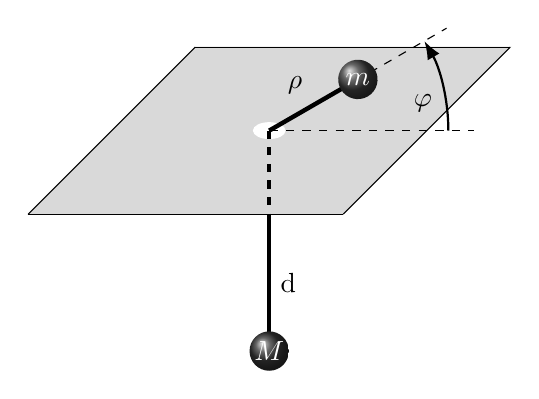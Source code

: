 \begin{tikzpicture}
    % Perspective transformation
    \def\angleX{45} % Angle for the X-axis
    \def\extentBack{3}  % Angle for the Y-axis
    
    % Coordinates of the table's corners
    \coordinate (A) at (0, 0);
    \coordinate (B) at ($(A)+(4,0)$); 
    \coordinate (C) at ($(B)+(\angleX:\extentBack)$);
    \coordinate (D) at ($(A)+(\angleX:\extentBack)$);

    % Draw the table in perspective
    \filldraw[gray!30] (A) -- (B) -- (C) -- (D) -- cycle; % Top surface
    \draw (A) -- (B); % Front edge
    \draw (B) -- (C); % Side edge
    \draw (C) -- (D); % Back edge
    \draw (A) -- (D); % Left edge

    % Centre point of rotation on the table (O)
    \coordinate (O) at ($(A)!0.5!(C)$); % Midpoint between A and B
 
 		% while ellipse at top surface middle
		\filldraw[white] (O) ellipse (0.2 and 0.1);

		% rotate a draw line by \rotationAngle
		\def \rotationAngle {30}
		\def \radius {1.3}
	
		% dashed lines
		\draw[dashed] (O) --  ($(O) + (2 * \radius,0)$);
		\draw[dashed, rotate around={\rotationAngle:(O)}] (O) --  ($(O) + (2 * \radius,0)$);

	  % Draw phi angle arc
		\draw[thick, -Latex] ($(O) + (1.75* \radius,0)$) arc[start angle=0, end angle= \rotationAngle, radius= 1.75* \radius] node[midway, below left] {$\varphi$};

		% rope	
		\draw[ultra thick, rotate around={\rotationAngle:(O)}] (O) -- ($(O)+ (\radius, 0)$) node[midway, above left] {$\rho$};

		% over table weight
		\shade[ball color =black!80, rotate around={\rotationAngle:(O)}] ($(O)+ (\radius, 0)$) circle (0.25) node[] {\color {white} $m$};
	
    % Draw the hanging mass and the string (l- r)
    \coordinate (massPoint) at ($(O)-(0,2.8)$);

    % I need to extract the x-coordinate of the point O
    \path (O);
    \pgfgetlastxy{\Ox}{\Oy}
    \draw[ultra thick, dashed] (O) -- (\Ox, 0);
    \draw[ultra thick] (\Ox,0) -- (massPoint) node[midway, right] {d};
		\shade [ball color=black!80] (massPoint) circle(0.25) node [] {\color{white} $M$};

\end{tikzpicture}
